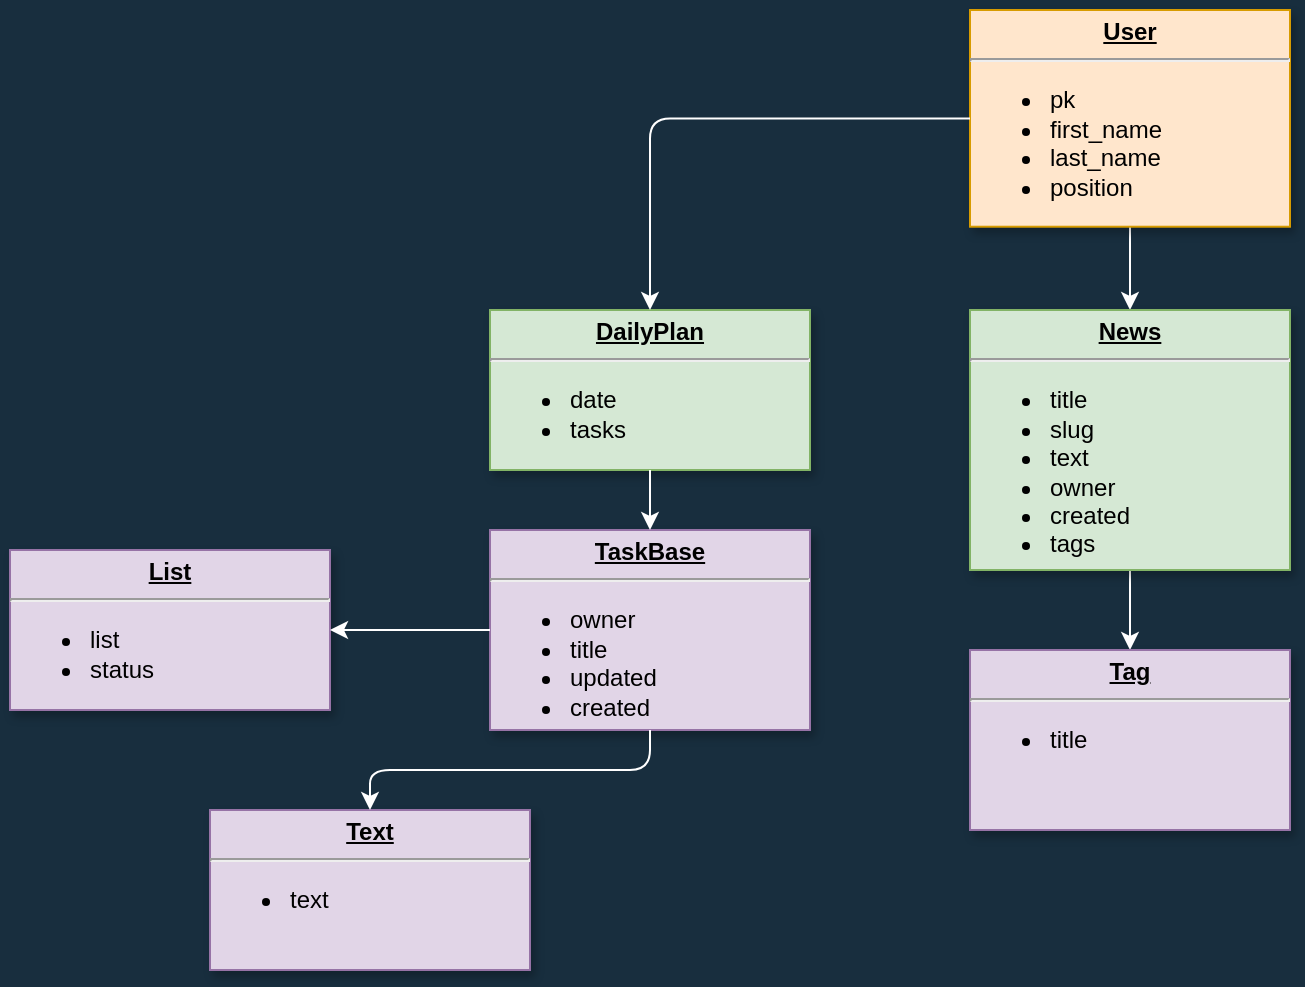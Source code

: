 <mxfile version="13.7.5" type="github">
  <diagram name="Models" id="efa7a0a1-bf9b-a30e-e6df-94a7791c09e9">
    <mxGraphModel dx="2011" dy="1931" grid="1" gridSize="10" guides="1" tooltips="1" connect="1" arrows="1" fold="1" page="1" pageScale="1" pageWidth="826" pageHeight="1169" background="#182E3E" math="0" shadow="0">
      <root>
        <mxCell id="0" />
        <mxCell id="1" parent="0" />
        <mxCell id="9UDhRz_OfWZZ6SCQJMtP-135" style="edgeStyle=orthogonalEdgeStyle;rounded=1;sketch=0;orthogonalLoop=1;jettySize=auto;html=0;strokeColor=#FFFFFF;fontColor=#FFFFFF;" edge="1" parent="1" source="25" target="9UDhRz_OfWZZ6SCQJMtP-134">
          <mxGeometry relative="1" as="geometry" />
        </mxCell>
        <mxCell id="25" value="&lt;p style=&quot;margin: 0px ; margin-top: 4px ; text-align: center ; text-decoration: underline&quot;&gt;&lt;b&gt;User&lt;/b&gt;&lt;/p&gt;&lt;hr&gt;&lt;p style=&quot;margin: 0px ; margin-left: 8px&quot;&gt;&lt;ul&gt;&lt;li style=&quot;text-align: justify&quot;&gt;&lt;span&gt;pk&lt;/span&gt;&lt;/li&gt;&lt;li style=&quot;text-align: justify&quot;&gt;&lt;span&gt;first_name&lt;/span&gt;&lt;/li&gt;&lt;li style=&quot;text-align: justify&quot;&gt;&lt;span&gt;last_name&lt;/span&gt;&lt;/li&gt;&lt;li style=&quot;text-align: justify&quot;&gt;&lt;span&gt;position&lt;/span&gt;&lt;/li&gt;&lt;/ul&gt;&lt;/p&gt;&lt;p style=&quot;margin: 0px ; margin-left: 8px&quot;&gt;&lt;br&gt;&lt;/p&gt;&lt;p style=&quot;margin: 0px ; margin-left: 8px&quot;&gt;&lt;br&gt;&lt;/p&gt;" style="verticalAlign=top;align=left;overflow=fill;fontSize=12;fontFamily=Helvetica;html=1;strokeColor=#d79b00;shadow=1;fillColor=#ffe6cc;rounded=0;" parent="1" vertex="1">
          <mxGeometry x="320" y="-340" width="160" height="108.36" as="geometry" />
        </mxCell>
        <mxCell id="9UDhRz_OfWZZ6SCQJMtP-116" value="&lt;p style=&quot;margin: 0px ; margin-top: 4px ; text-align: center ; text-decoration: underline&quot;&gt;&lt;b&gt;TaskBase&lt;/b&gt;&lt;/p&gt;&lt;hr&gt;&lt;p style=&quot;margin: 0px ; margin-left: 8px&quot;&gt;&lt;/p&gt;&lt;ul&gt;&lt;li&gt;owner&lt;/li&gt;&lt;li&gt;title&lt;/li&gt;&lt;li&gt;updated&lt;/li&gt;&lt;li&gt;created&lt;/li&gt;&lt;/ul&gt;&lt;p&gt;&lt;/p&gt;" style="verticalAlign=top;align=left;overflow=fill;fontSize=12;fontFamily=Helvetica;html=1;strokeColor=#9673a6;shadow=1;fillColor=#e1d5e7;" vertex="1" parent="1">
          <mxGeometry x="80" y="-80" width="160" height="100" as="geometry" />
        </mxCell>
        <mxCell id="9UDhRz_OfWZZ6SCQJMtP-122" value="&lt;p style=&quot;margin: 0px ; margin-top: 4px ; text-align: center ; text-decoration: underline&quot;&gt;&lt;b&gt;Text&lt;/b&gt;&lt;/p&gt;&lt;hr&gt;&lt;p style=&quot;margin: 0px ; margin-left: 8px&quot;&gt;&lt;/p&gt;&lt;ul&gt;&lt;li&gt;text&lt;/li&gt;&lt;/ul&gt;&lt;p&gt;&lt;/p&gt;" style="verticalAlign=top;align=left;overflow=fill;fontSize=12;fontFamily=Helvetica;html=1;strokeColor=#9673a6;shadow=1;fillColor=#e1d5e7;" vertex="1" parent="1">
          <mxGeometry x="-60" y="60" width="160" height="80" as="geometry" />
        </mxCell>
        <mxCell id="9UDhRz_OfWZZ6SCQJMtP-125" value="&lt;p style=&quot;margin: 0px ; margin-top: 4px ; text-align: center ; text-decoration: underline&quot;&gt;&lt;b&gt;List&lt;/b&gt;&lt;/p&gt;&lt;hr&gt;&lt;p style=&quot;margin: 0px ; margin-left: 8px&quot;&gt;&lt;/p&gt;&lt;ul&gt;&lt;li&gt;list&lt;/li&gt;&lt;li&gt;status&lt;/li&gt;&lt;/ul&gt;&lt;p&gt;&lt;/p&gt;" style="verticalAlign=top;align=left;overflow=fill;fontSize=12;fontFamily=Helvetica;html=1;strokeColor=#9673a6;shadow=1;fillColor=#e1d5e7;" vertex="1" parent="1">
          <mxGeometry x="-160" y="-70.0" width="160" height="80" as="geometry" />
        </mxCell>
        <mxCell id="9UDhRz_OfWZZ6SCQJMtP-129" value="" style="endArrow=classic;html=1;strokeColor=#FFFFFF;fontColor=#FFFFFF;edgeStyle=orthogonalEdgeStyle;" edge="1" parent="1" source="9UDhRz_OfWZZ6SCQJMtP-116" target="9UDhRz_OfWZZ6SCQJMtP-122">
          <mxGeometry width="50" height="50" relative="1" as="geometry">
            <mxPoint x="420" y="270" as="sourcePoint" />
            <mxPoint x="470" y="220" as="targetPoint" />
          </mxGeometry>
        </mxCell>
        <mxCell id="9UDhRz_OfWZZ6SCQJMtP-130" value="" style="endArrow=classic;html=1;strokeColor=#FFFFFF;fontColor=#FFFFFF;edgeStyle=orthogonalEdgeStyle;" edge="1" parent="1" source="9UDhRz_OfWZZ6SCQJMtP-116" target="9UDhRz_OfWZZ6SCQJMtP-125">
          <mxGeometry width="50" height="50" relative="1" as="geometry">
            <mxPoint x="420" y="270" as="sourcePoint" />
            <mxPoint x="470" y="220" as="targetPoint" />
          </mxGeometry>
        </mxCell>
        <mxCell id="9UDhRz_OfWZZ6SCQJMtP-131" value="&lt;p style=&quot;margin: 0px ; margin-top: 4px ; text-align: center ; text-decoration: underline&quot;&gt;&lt;b&gt;DailyPlan&lt;/b&gt;&lt;/p&gt;&lt;hr&gt;&lt;p style=&quot;margin: 0px ; margin-left: 8px&quot;&gt;&lt;/p&gt;&lt;ul&gt;&lt;li style=&quot;text-align: justify&quot;&gt;&lt;span&gt;date&lt;/span&gt;&lt;/li&gt;&lt;li style=&quot;text-align: justify&quot;&gt;&lt;span&gt;tasks&lt;/span&gt;&lt;/li&gt;&lt;/ul&gt;&lt;p&gt;&lt;/p&gt;&lt;p style=&quot;margin: 0px ; margin-left: 8px&quot;&gt;&lt;br&gt;&lt;/p&gt;&lt;p style=&quot;margin: 0px ; margin-left: 8px&quot;&gt;&lt;br&gt;&lt;/p&gt;" style="verticalAlign=top;align=left;overflow=fill;fontSize=12;fontFamily=Helvetica;html=1;strokeColor=#82b366;shadow=1;fillColor=#d5e8d4;rounded=0;" vertex="1" parent="1">
          <mxGeometry x="80" y="-190" width="160" height="80" as="geometry" />
        </mxCell>
        <mxCell id="9UDhRz_OfWZZ6SCQJMtP-132" value="" style="endArrow=classic;html=1;strokeColor=#FFFFFF;fontColor=#FFFFFF;edgeStyle=orthogonalEdgeStyle;" edge="1" parent="1" source="25" target="9UDhRz_OfWZZ6SCQJMtP-131">
          <mxGeometry width="50" height="50" relative="1" as="geometry">
            <mxPoint x="420" y="30" as="sourcePoint" />
            <mxPoint x="470" y="-20" as="targetPoint" />
          </mxGeometry>
        </mxCell>
        <mxCell id="9UDhRz_OfWZZ6SCQJMtP-133" value="" style="endArrow=classic;html=1;strokeColor=#FFFFFF;fontColor=#FFFFFF;edgeStyle=orthogonalEdgeStyle;" edge="1" parent="1" source="9UDhRz_OfWZZ6SCQJMtP-131" target="9UDhRz_OfWZZ6SCQJMtP-116">
          <mxGeometry width="50" height="50" relative="1" as="geometry">
            <mxPoint x="420" y="30" as="sourcePoint" />
            <mxPoint x="470" y="-20" as="targetPoint" />
          </mxGeometry>
        </mxCell>
        <mxCell id="9UDhRz_OfWZZ6SCQJMtP-138" style="edgeStyle=orthogonalEdgeStyle;rounded=1;sketch=0;orthogonalLoop=1;jettySize=auto;html=0;strokeColor=#FFFFFF;fontColor=#FFFFFF;" edge="1" parent="1" source="9UDhRz_OfWZZ6SCQJMtP-134" target="9UDhRz_OfWZZ6SCQJMtP-136">
          <mxGeometry relative="1" as="geometry" />
        </mxCell>
        <mxCell id="9UDhRz_OfWZZ6SCQJMtP-134" value="&lt;p style=&quot;margin: 0px ; margin-top: 4px ; text-align: center ; text-decoration: underline&quot;&gt;&lt;b&gt;News&lt;/b&gt;&lt;/p&gt;&lt;hr&gt;&lt;p style=&quot;margin: 0px ; margin-left: 8px&quot;&gt;&lt;/p&gt;&lt;ul&gt;&lt;li style=&quot;text-align: justify&quot;&gt;title&lt;/li&gt;&lt;li style=&quot;text-align: justify&quot;&gt;slug&lt;/li&gt;&lt;li style=&quot;text-align: justify&quot;&gt;text&lt;/li&gt;&lt;li style=&quot;text-align: justify&quot;&gt;owner&lt;/li&gt;&lt;li style=&quot;text-align: justify&quot;&gt;created&lt;/li&gt;&lt;li style=&quot;text-align: justify&quot;&gt;tags&lt;/li&gt;&lt;/ul&gt;&lt;p&gt;&lt;/p&gt;&lt;p style=&quot;margin: 0px ; margin-left: 8px&quot;&gt;&lt;br&gt;&lt;/p&gt;&lt;p style=&quot;margin: 0px ; margin-left: 8px&quot;&gt;&lt;br&gt;&lt;/p&gt;" style="verticalAlign=top;align=left;overflow=fill;fontSize=12;fontFamily=Helvetica;html=1;strokeColor=#82b366;shadow=1;fillColor=#d5e8d4;rounded=0;" vertex="1" parent="1">
          <mxGeometry x="320" y="-190" width="160" height="130" as="geometry" />
        </mxCell>
        <mxCell id="9UDhRz_OfWZZ6SCQJMtP-136" value="&lt;p style=&quot;margin: 0px ; margin-top: 4px ; text-align: center ; text-decoration: underline&quot;&gt;&lt;b&gt;Tag&lt;/b&gt;&lt;/p&gt;&lt;hr&gt;&lt;p style=&quot;margin: 0px ; margin-left: 8px&quot;&gt;&lt;/p&gt;&lt;ul&gt;&lt;li style=&quot;text-align: justify&quot;&gt;title&lt;/li&gt;&lt;/ul&gt;&lt;p style=&quot;margin: 0px ; margin-left: 8px&quot;&gt;&lt;br&gt;&lt;/p&gt;" style="verticalAlign=top;align=left;overflow=fill;fontSize=12;fontFamily=Helvetica;html=1;strokeColor=#9673a6;shadow=1;fillColor=#e1d5e7;rounded=0;" vertex="1" parent="1">
          <mxGeometry x="320" y="-20" width="160" height="90" as="geometry" />
        </mxCell>
      </root>
    </mxGraphModel>
  </diagram>
</mxfile>
